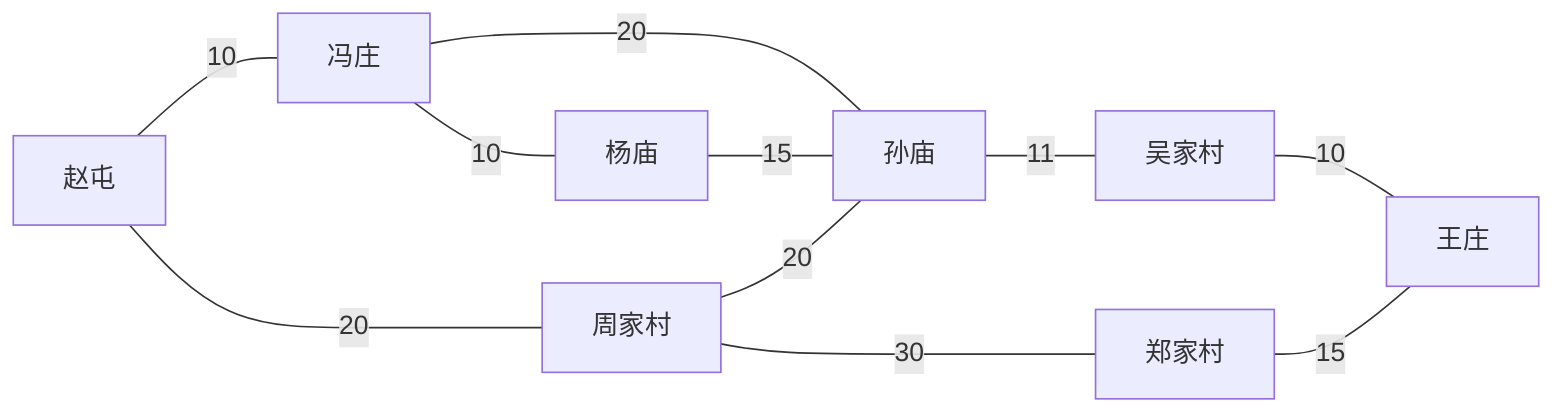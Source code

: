 graph LR
赵屯 ---|10| 冯庄
赵屯 ---|20| 周家村
冯庄 ---|20| 孙庙
冯庄 ---|10| 杨庙
杨庙 ---|15| 孙庙
周家村 ---|20| 孙庙
孙庙 ---|11| 吴家村
吴家村 ---|10| 王庄
周家村 ---|30| 郑家村
郑家村 ---|15| 王庄